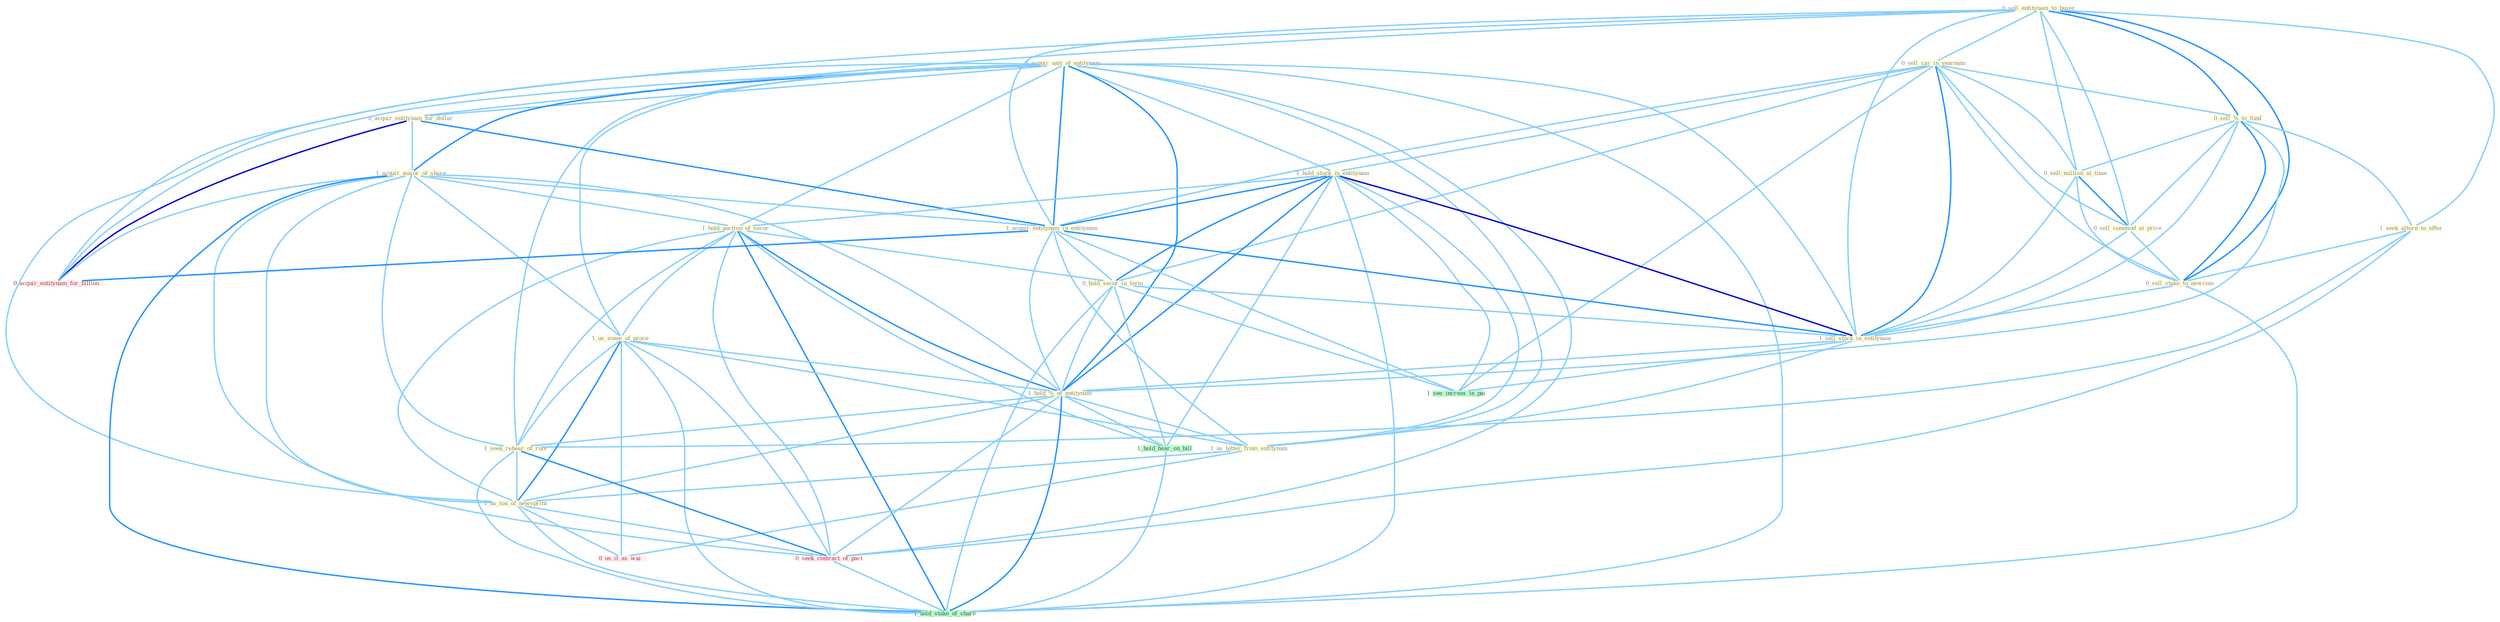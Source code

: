 Graph G{ 
    node
    [shape=polygon,style=filled,width=.5,height=.06,color="#BDFCC9",fixedsize=true,fontsize=4,
    fontcolor="#2f4f4f"];
    {node
    [color="#ffffe0", fontcolor="#8b7d6b"] "0_sell_entitynam_to_buyer " "0_sell_car_in_yearnum " "0_sell_%_to_fund " "1_acquir_unit_of_entitynam " "0_acquir_entitynam_for_dollar " "1_acquir_major_of_share " "1_hold_stock_in_entitynam " "0_sell_million_at_time " "0_sell_commod_at_price " "1_seek_altern_to_offer " "1_hold_auction_of_secur " "0_sell_stake_to_newcom " "1_acquir_entitynam_in_entitynam " "1_us_some_of_proce " "0_hold_secur_in_term " "1_sell_stock_in_entitynam " "1_hold_%_of_entitynam " "1_us_letter_from_entitynam " "1_seek_rehear_of_rule " "1_us_ton_of_newsprint "}
{node [color="#fff0f5", fontcolor="#b22222"] "0_seek_contract_of_pact " "0_us_it_as_wai " "0_acquir_entitynam_for_billion "}
edge [color="#B0E2FF"];

	"0_sell_entitynam_to_buyer " -- "0_sell_car_in_yearnum " [w="1", color="#87cefa" ];
	"0_sell_entitynam_to_buyer " -- "0_sell_%_to_fund " [w="2", color="#1e90ff" , len=0.8];
	"0_sell_entitynam_to_buyer " -- "0_acquir_entitynam_for_dollar " [w="1", color="#87cefa" ];
	"0_sell_entitynam_to_buyer " -- "0_sell_million_at_time " [w="1", color="#87cefa" ];
	"0_sell_entitynam_to_buyer " -- "0_sell_commod_at_price " [w="1", color="#87cefa" ];
	"0_sell_entitynam_to_buyer " -- "1_seek_altern_to_offer " [w="1", color="#87cefa" ];
	"0_sell_entitynam_to_buyer " -- "0_sell_stake_to_newcom " [w="2", color="#1e90ff" , len=0.8];
	"0_sell_entitynam_to_buyer " -- "1_acquir_entitynam_in_entitynam " [w="1", color="#87cefa" ];
	"0_sell_entitynam_to_buyer " -- "1_sell_stock_in_entitynam " [w="1", color="#87cefa" ];
	"0_sell_entitynam_to_buyer " -- "0_acquir_entitynam_for_billion " [w="1", color="#87cefa" ];
	"0_sell_car_in_yearnum " -- "0_sell_%_to_fund " [w="1", color="#87cefa" ];
	"0_sell_car_in_yearnum " -- "1_hold_stock_in_entitynam " [w="1", color="#87cefa" ];
	"0_sell_car_in_yearnum " -- "0_sell_million_at_time " [w="1", color="#87cefa" ];
	"0_sell_car_in_yearnum " -- "0_sell_commod_at_price " [w="1", color="#87cefa" ];
	"0_sell_car_in_yearnum " -- "0_sell_stake_to_newcom " [w="1", color="#87cefa" ];
	"0_sell_car_in_yearnum " -- "1_acquir_entitynam_in_entitynam " [w="1", color="#87cefa" ];
	"0_sell_car_in_yearnum " -- "0_hold_secur_in_term " [w="1", color="#87cefa" ];
	"0_sell_car_in_yearnum " -- "1_sell_stock_in_entitynam " [w="2", color="#1e90ff" , len=0.8];
	"0_sell_car_in_yearnum " -- "1_see_increas_in_pai " [w="1", color="#87cefa" ];
	"0_sell_%_to_fund " -- "0_sell_million_at_time " [w="1", color="#87cefa" ];
	"0_sell_%_to_fund " -- "0_sell_commod_at_price " [w="1", color="#87cefa" ];
	"0_sell_%_to_fund " -- "1_seek_altern_to_offer " [w="1", color="#87cefa" ];
	"0_sell_%_to_fund " -- "0_sell_stake_to_newcom " [w="2", color="#1e90ff" , len=0.8];
	"0_sell_%_to_fund " -- "1_sell_stock_in_entitynam " [w="1", color="#87cefa" ];
	"0_sell_%_to_fund " -- "1_hold_%_of_entitynam " [w="1", color="#87cefa" ];
	"1_acquir_unit_of_entitynam " -- "0_acquir_entitynam_for_dollar " [w="1", color="#87cefa" ];
	"1_acquir_unit_of_entitynam " -- "1_acquir_major_of_share " [w="2", color="#1e90ff" , len=0.8];
	"1_acquir_unit_of_entitynam " -- "1_hold_stock_in_entitynam " [w="1", color="#87cefa" ];
	"1_acquir_unit_of_entitynam " -- "1_hold_auction_of_secur " [w="1", color="#87cefa" ];
	"1_acquir_unit_of_entitynam " -- "1_acquir_entitynam_in_entitynam " [w="2", color="#1e90ff" , len=0.8];
	"1_acquir_unit_of_entitynam " -- "1_us_some_of_proce " [w="1", color="#87cefa" ];
	"1_acquir_unit_of_entitynam " -- "1_sell_stock_in_entitynam " [w="1", color="#87cefa" ];
	"1_acquir_unit_of_entitynam " -- "1_hold_%_of_entitynam " [w="2", color="#1e90ff" , len=0.8];
	"1_acquir_unit_of_entitynam " -- "1_us_letter_from_entitynam " [w="1", color="#87cefa" ];
	"1_acquir_unit_of_entitynam " -- "1_seek_rehear_of_rule " [w="1", color="#87cefa" ];
	"1_acquir_unit_of_entitynam " -- "1_us_ton_of_newsprint " [w="1", color="#87cefa" ];
	"1_acquir_unit_of_entitynam " -- "0_seek_contract_of_pact " [w="1", color="#87cefa" ];
	"1_acquir_unit_of_entitynam " -- "0_acquir_entitynam_for_billion " [w="1", color="#87cefa" ];
	"1_acquir_unit_of_entitynam " -- "1_hold_stake_of_share " [w="1", color="#87cefa" ];
	"0_acquir_entitynam_for_dollar " -- "1_acquir_major_of_share " [w="1", color="#87cefa" ];
	"0_acquir_entitynam_for_dollar " -- "1_acquir_entitynam_in_entitynam " [w="2", color="#1e90ff" , len=0.8];
	"0_acquir_entitynam_for_dollar " -- "0_acquir_entitynam_for_billion " [w="3", color="#0000cd" , len=0.6];
	"1_acquir_major_of_share " -- "1_hold_auction_of_secur " [w="1", color="#87cefa" ];
	"1_acquir_major_of_share " -- "1_acquir_entitynam_in_entitynam " [w="1", color="#87cefa" ];
	"1_acquir_major_of_share " -- "1_us_some_of_proce " [w="1", color="#87cefa" ];
	"1_acquir_major_of_share " -- "1_hold_%_of_entitynam " [w="1", color="#87cefa" ];
	"1_acquir_major_of_share " -- "1_seek_rehear_of_rule " [w="1", color="#87cefa" ];
	"1_acquir_major_of_share " -- "1_us_ton_of_newsprint " [w="1", color="#87cefa" ];
	"1_acquir_major_of_share " -- "0_seek_contract_of_pact " [w="1", color="#87cefa" ];
	"1_acquir_major_of_share " -- "0_acquir_entitynam_for_billion " [w="1", color="#87cefa" ];
	"1_acquir_major_of_share " -- "1_hold_stake_of_share " [w="2", color="#1e90ff" , len=0.8];
	"1_hold_stock_in_entitynam " -- "1_hold_auction_of_secur " [w="1", color="#87cefa" ];
	"1_hold_stock_in_entitynam " -- "1_acquir_entitynam_in_entitynam " [w="2", color="#1e90ff" , len=0.8];
	"1_hold_stock_in_entitynam " -- "0_hold_secur_in_term " [w="2", color="#1e90ff" , len=0.8];
	"1_hold_stock_in_entitynam " -- "1_sell_stock_in_entitynam " [w="3", color="#0000cd" , len=0.6];
	"1_hold_stock_in_entitynam " -- "1_hold_%_of_entitynam " [w="2", color="#1e90ff" , len=0.8];
	"1_hold_stock_in_entitynam " -- "1_us_letter_from_entitynam " [w="1", color="#87cefa" ];
	"1_hold_stock_in_entitynam " -- "1_see_increas_in_pai " [w="1", color="#87cefa" ];
	"1_hold_stock_in_entitynam " -- "1_hold_hear_on_bill " [w="1", color="#87cefa" ];
	"1_hold_stock_in_entitynam " -- "1_hold_stake_of_share " [w="1", color="#87cefa" ];
	"0_sell_million_at_time " -- "0_sell_commod_at_price " [w="2", color="#1e90ff" , len=0.8];
	"0_sell_million_at_time " -- "0_sell_stake_to_newcom " [w="1", color="#87cefa" ];
	"0_sell_million_at_time " -- "1_sell_stock_in_entitynam " [w="1", color="#87cefa" ];
	"0_sell_commod_at_price " -- "0_sell_stake_to_newcom " [w="1", color="#87cefa" ];
	"0_sell_commod_at_price " -- "1_sell_stock_in_entitynam " [w="1", color="#87cefa" ];
	"1_seek_altern_to_offer " -- "0_sell_stake_to_newcom " [w="1", color="#87cefa" ];
	"1_seek_altern_to_offer " -- "1_seek_rehear_of_rule " [w="1", color="#87cefa" ];
	"1_seek_altern_to_offer " -- "0_seek_contract_of_pact " [w="1", color="#87cefa" ];
	"1_hold_auction_of_secur " -- "1_us_some_of_proce " [w="1", color="#87cefa" ];
	"1_hold_auction_of_secur " -- "0_hold_secur_in_term " [w="1", color="#87cefa" ];
	"1_hold_auction_of_secur " -- "1_hold_%_of_entitynam " [w="2", color="#1e90ff" , len=0.8];
	"1_hold_auction_of_secur " -- "1_seek_rehear_of_rule " [w="1", color="#87cefa" ];
	"1_hold_auction_of_secur " -- "1_us_ton_of_newsprint " [w="1", color="#87cefa" ];
	"1_hold_auction_of_secur " -- "0_seek_contract_of_pact " [w="1", color="#87cefa" ];
	"1_hold_auction_of_secur " -- "1_hold_hear_on_bill " [w="1", color="#87cefa" ];
	"1_hold_auction_of_secur " -- "1_hold_stake_of_share " [w="2", color="#1e90ff" , len=0.8];
	"0_sell_stake_to_newcom " -- "1_sell_stock_in_entitynam " [w="1", color="#87cefa" ];
	"0_sell_stake_to_newcom " -- "1_hold_stake_of_share " [w="1", color="#87cefa" ];
	"1_acquir_entitynam_in_entitynam " -- "0_hold_secur_in_term " [w="1", color="#87cefa" ];
	"1_acquir_entitynam_in_entitynam " -- "1_sell_stock_in_entitynam " [w="2", color="#1e90ff" , len=0.8];
	"1_acquir_entitynam_in_entitynam " -- "1_hold_%_of_entitynam " [w="1", color="#87cefa" ];
	"1_acquir_entitynam_in_entitynam " -- "1_us_letter_from_entitynam " [w="1", color="#87cefa" ];
	"1_acquir_entitynam_in_entitynam " -- "0_acquir_entitynam_for_billion " [w="2", color="#1e90ff" , len=0.8];
	"1_acquir_entitynam_in_entitynam " -- "1_see_increas_in_pai " [w="1", color="#87cefa" ];
	"1_us_some_of_proce " -- "1_hold_%_of_entitynam " [w="1", color="#87cefa" ];
	"1_us_some_of_proce " -- "1_us_letter_from_entitynam " [w="1", color="#87cefa" ];
	"1_us_some_of_proce " -- "1_seek_rehear_of_rule " [w="1", color="#87cefa" ];
	"1_us_some_of_proce " -- "1_us_ton_of_newsprint " [w="2", color="#1e90ff" , len=0.8];
	"1_us_some_of_proce " -- "0_seek_contract_of_pact " [w="1", color="#87cefa" ];
	"1_us_some_of_proce " -- "0_us_it_as_wai " [w="1", color="#87cefa" ];
	"1_us_some_of_proce " -- "1_hold_stake_of_share " [w="1", color="#87cefa" ];
	"0_hold_secur_in_term " -- "1_sell_stock_in_entitynam " [w="1", color="#87cefa" ];
	"0_hold_secur_in_term " -- "1_hold_%_of_entitynam " [w="1", color="#87cefa" ];
	"0_hold_secur_in_term " -- "1_see_increas_in_pai " [w="1", color="#87cefa" ];
	"0_hold_secur_in_term " -- "1_hold_hear_on_bill " [w="1", color="#87cefa" ];
	"0_hold_secur_in_term " -- "1_hold_stake_of_share " [w="1", color="#87cefa" ];
	"1_sell_stock_in_entitynam " -- "1_hold_%_of_entitynam " [w="1", color="#87cefa" ];
	"1_sell_stock_in_entitynam " -- "1_us_letter_from_entitynam " [w="1", color="#87cefa" ];
	"1_sell_stock_in_entitynam " -- "1_see_increas_in_pai " [w="1", color="#87cefa" ];
	"1_hold_%_of_entitynam " -- "1_us_letter_from_entitynam " [w="1", color="#87cefa" ];
	"1_hold_%_of_entitynam " -- "1_seek_rehear_of_rule " [w="1", color="#87cefa" ];
	"1_hold_%_of_entitynam " -- "1_us_ton_of_newsprint " [w="1", color="#87cefa" ];
	"1_hold_%_of_entitynam " -- "0_seek_contract_of_pact " [w="1", color="#87cefa" ];
	"1_hold_%_of_entitynam " -- "1_hold_hear_on_bill " [w="1", color="#87cefa" ];
	"1_hold_%_of_entitynam " -- "1_hold_stake_of_share " [w="2", color="#1e90ff" , len=0.8];
	"1_us_letter_from_entitynam " -- "1_us_ton_of_newsprint " [w="1", color="#87cefa" ];
	"1_us_letter_from_entitynam " -- "0_us_it_as_wai " [w="1", color="#87cefa" ];
	"1_seek_rehear_of_rule " -- "1_us_ton_of_newsprint " [w="1", color="#87cefa" ];
	"1_seek_rehear_of_rule " -- "0_seek_contract_of_pact " [w="2", color="#1e90ff" , len=0.8];
	"1_seek_rehear_of_rule " -- "1_hold_stake_of_share " [w="1", color="#87cefa" ];
	"1_us_ton_of_newsprint " -- "0_seek_contract_of_pact " [w="1", color="#87cefa" ];
	"1_us_ton_of_newsprint " -- "0_us_it_as_wai " [w="1", color="#87cefa" ];
	"1_us_ton_of_newsprint " -- "1_hold_stake_of_share " [w="1", color="#87cefa" ];
	"0_seek_contract_of_pact " -- "1_hold_stake_of_share " [w="1", color="#87cefa" ];
	"1_hold_hear_on_bill " -- "1_hold_stake_of_share " [w="1", color="#87cefa" ];
}